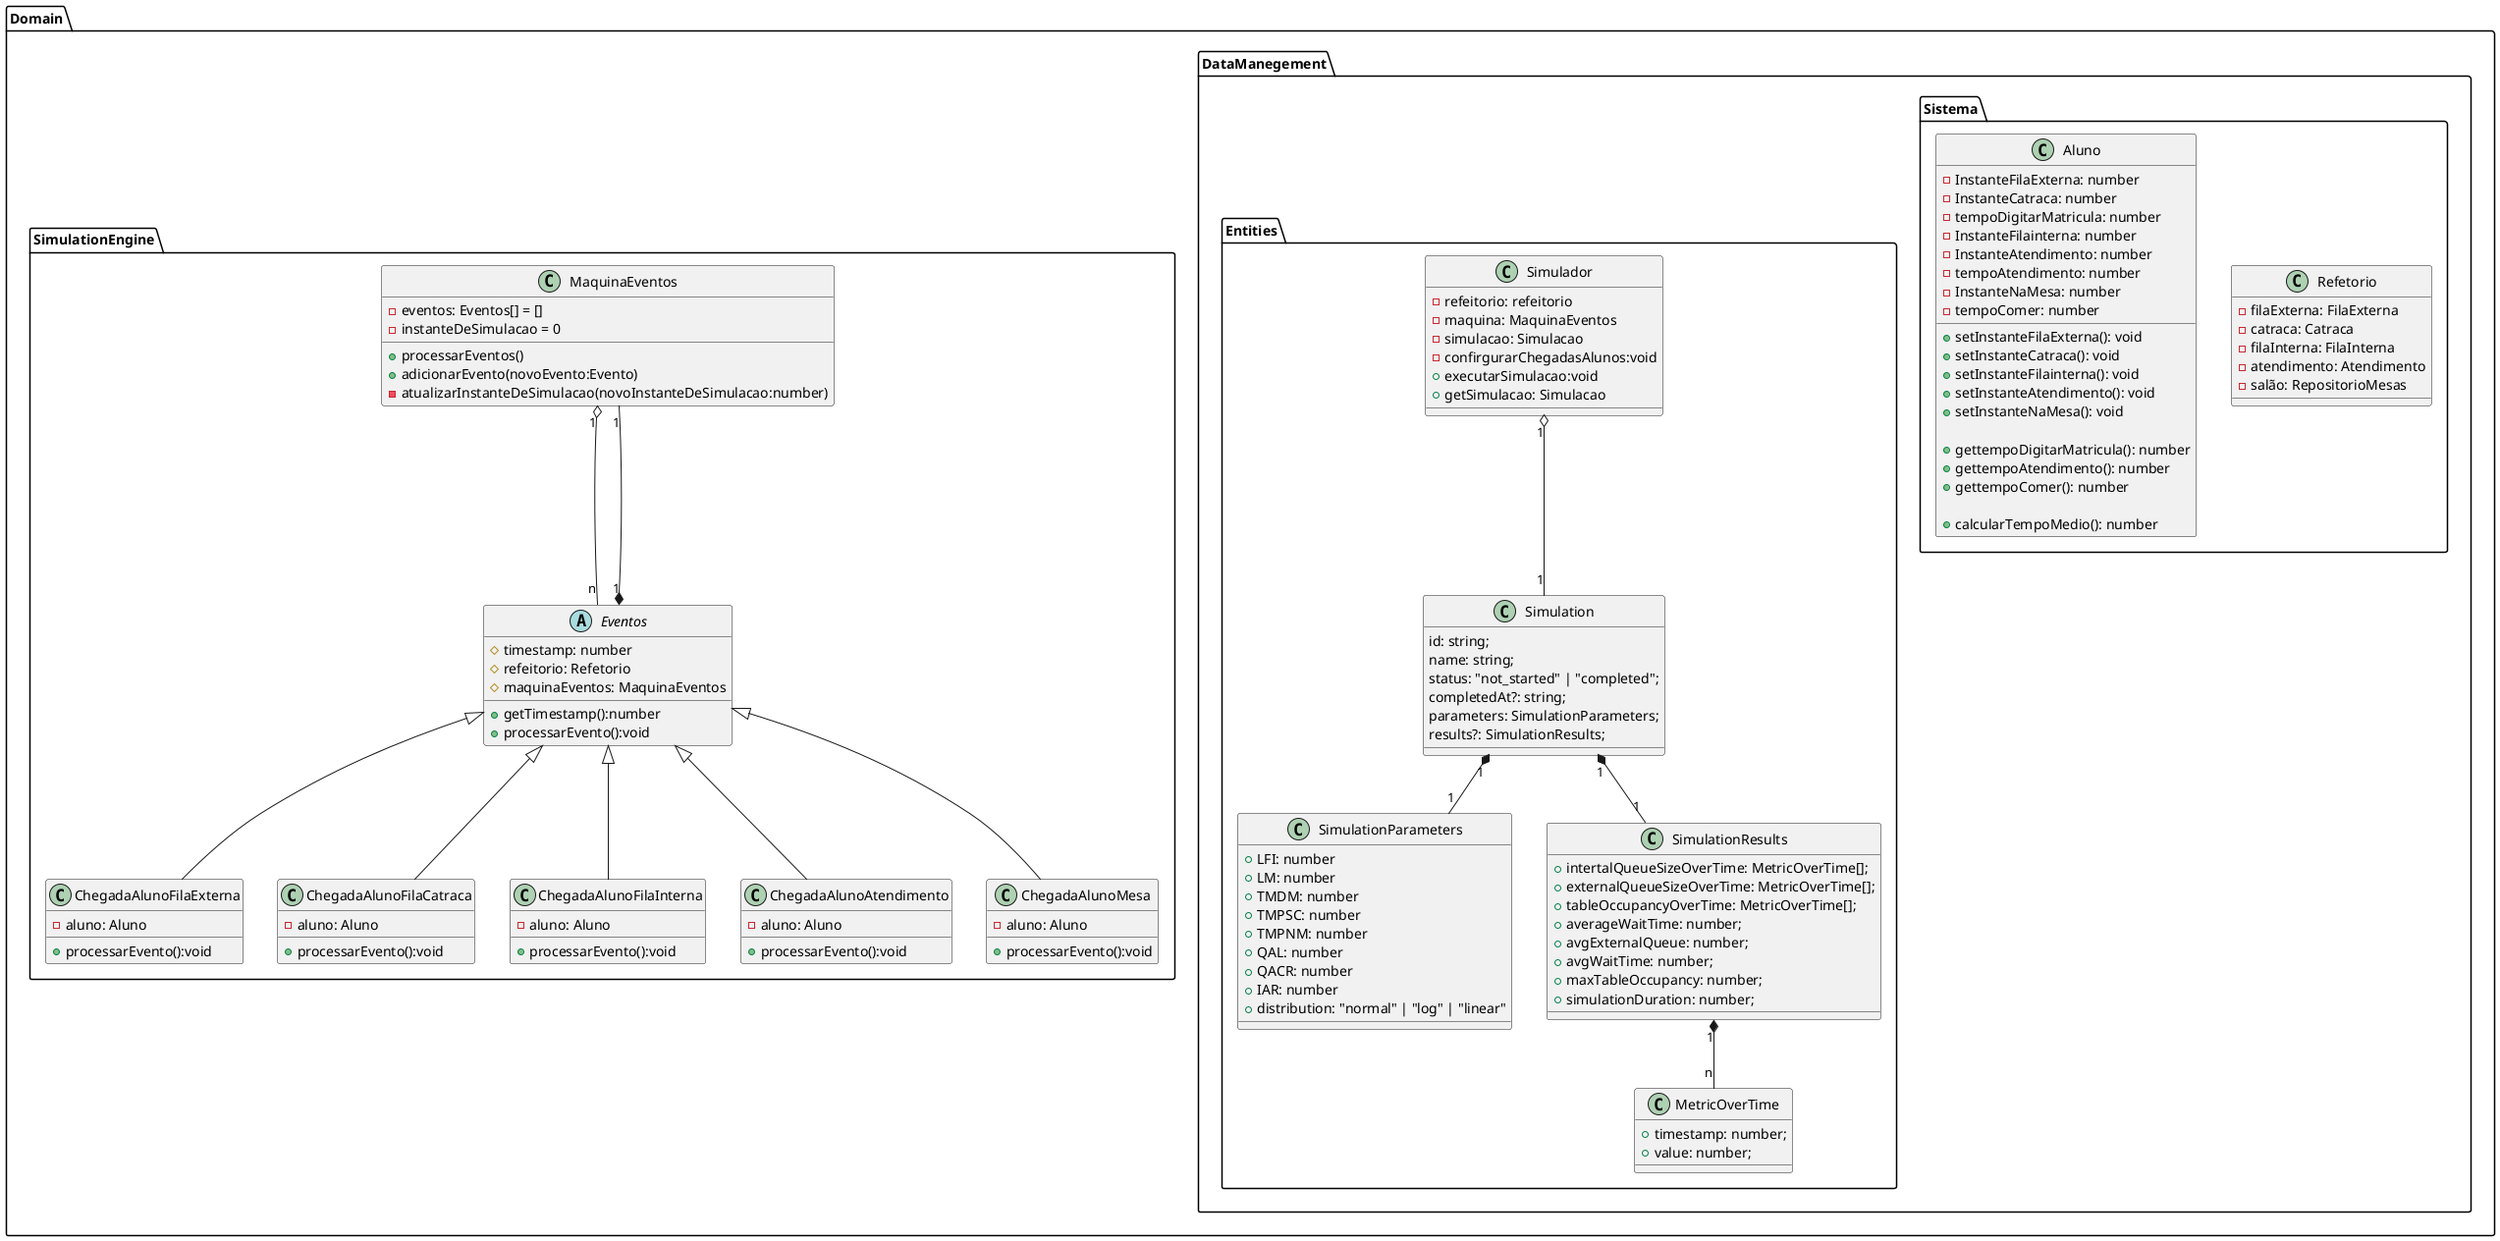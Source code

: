 @startuml FilaInterna/Aluno
    package Domain.DataManegement.Sistema{
        class Refetorio {
            - filaExterna: FilaExterna
            - catraca: Catraca
            - filaInterna: FilaInterna
            - atendimento: Atendimento
            - salão: RepositorioMesas

            
        }
        
        class Aluno {
            - InstanteFilaExterna: number
            - InstanteCatraca: number
            - tempoDigitarMatricula: number
            - InstanteFilainterna: number
            - InstanteAtendimento: number
            - tempoAtendimento: number
            - InstanteNaMesa: number
            - tempoComer: number

            + setInstanteFilaExterna(): void
            + setInstanteCatraca(): void
            + setInstanteFilainterna(): void
            + setInstanteAtendimento(): void
            + setInstanteNaMesa(): void
            
            + gettempoDigitarMatricula(): number
            + gettempoAtendimento(): number
            + gettempoComer(): number
            
            + calcularTempoMedio(): number
        }
    }

    package Domain.DataManegement.Entities{
        class Simulador {
            - refeitorio: refeitorio
            - maquina: MaquinaEventos
            - simulacao: Simulacao
            - confirgurarChegadasAlunos:void
            + executarSimulacao:void
            + getSimulacao: Simulacao
        }

        class SimulationParameters {
            + LFI: number
            + LM: number
            + TMDM: number
            + TMPSC: number
            + TMPNM: number
            + QAL: number
            + QACR: number
            + IAR: number
            + distribution: "normal" | "log" | "linear"
        }

        class SimulationResults {
            + intertalQueueSizeOverTime: MetricOverTime[];
            + externalQueueSizeOverTime: MetricOverTime[];
            + tableOccupancyOverTime: MetricOverTime[];
            + averageWaitTime: number;
            + avgExternalQueue: number;
            + avgWaitTime: number;
            + maxTableOccupancy: number;
            + simulationDuration: number;
        }

        class MetricOverTime {
            + timestamp: number;
            +value: number;
        }

        class Simulation {
            id: string;
            name: string;
            status: "not_started" | "completed";
            completedAt?: string;
            parameters: SimulationParameters;
            results?: SimulationResults;
        }
    }

        package Domain.SimulationEngine{

        ' Classe da Maquina de Eventos
            class MaquinaEventos {
                - eventos: Eventos[] = []
                - instanteDeSimulacao = 0
                + processarEventos()
                + adicionarEvento(novoEvento:Evento)
                -  atualizarInstanteDeSimulacao(novoInstanteDeSimulacao:number)
            }

        ' Classe abstrata de Eventos
            abstract class Eventos {
                # timestamp: number
                # refeitorio: Refetorio
                # maquinaEventos: MaquinaEventos

                + getTimestamp():number
                + processarEvento():void
            }


        ' Eventos
            class ChegadaAlunoFilaExterna {
                - aluno: Aluno
                + processarEvento():void
            }
            class ChegadaAlunoFilaCatraca {
                - aluno: Aluno
                + processarEvento():void
            }
            class ChegadaAlunoFilaInterna {
                - aluno: Aluno
                + processarEvento():void
            }
            class ChegadaAlunoAtendimento {
                - aluno: Aluno
                + processarEvento():void
            }
            class ChegadaAlunoMesa {
                - aluno: Aluno
                + processarEvento():void
            }
        }

        ' relacionamentos
        Simulador "1" o-- "1" Simulation
        Simulation "1" *-- "1" SimulationParameters
        Simulation "1" *-- "1" SimulationResults
        SimulationResults "1" *-- "n" MetricOverTime


        MaquinaEventos "1" o-- "n" Eventos
        MaquinaEventos "1" --* "1" Eventos

        Eventos ^-- ChegadaAlunoFilaExterna
        Eventos ^-- ChegadaAlunoFilaCatraca
        Eventos ^-- ChegadaAlunoFilaInterna
        Eventos ^-- ChegadaAlunoAtendimento
        Eventos ^-- ChegadaAlunoMesa


@enduml